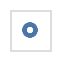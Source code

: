 {
  "$schema": "https://vega.github.io/schema/vega/v4.json",
  "autosize": "pad",
  "padding": 5,
  "width": 20,
  "height": 20,
  "style": "cell",
  "data": [
    {
      "name": "source_0",
      "values": [
        {"a": "C", "b": 2},
        {"a": "C", "b": 7},
        {"a": "C", "b": 4},
        {"a": "D", "b": 1},
        {"a": "D", "b": 2},
        {"a": "D", "b": 6},
        {"a": "E", "b": 8},
        {"a": "E", "b": 4},
        {"a": "E", "b": 7}
      ]
    }
  ],
  "marks": [
    {
      "name": "marks",
      "type": "symbol",
      "style": ["point"],
      "from": {"data": "source_0"},
      "encode": {
        "update": {
          "opacity": {"value": 0.7},
          "fill": {"value": "transparent"},
          "stroke": {"value": "#4c78a8"},
          "x": {"signal": "width", "mult": 0.5},
          "y": {"signal": "height", "mult": 0.5}
        }
      }
    }
  ],
  "config": {"axisY": {"minExtent": 30}}
}
